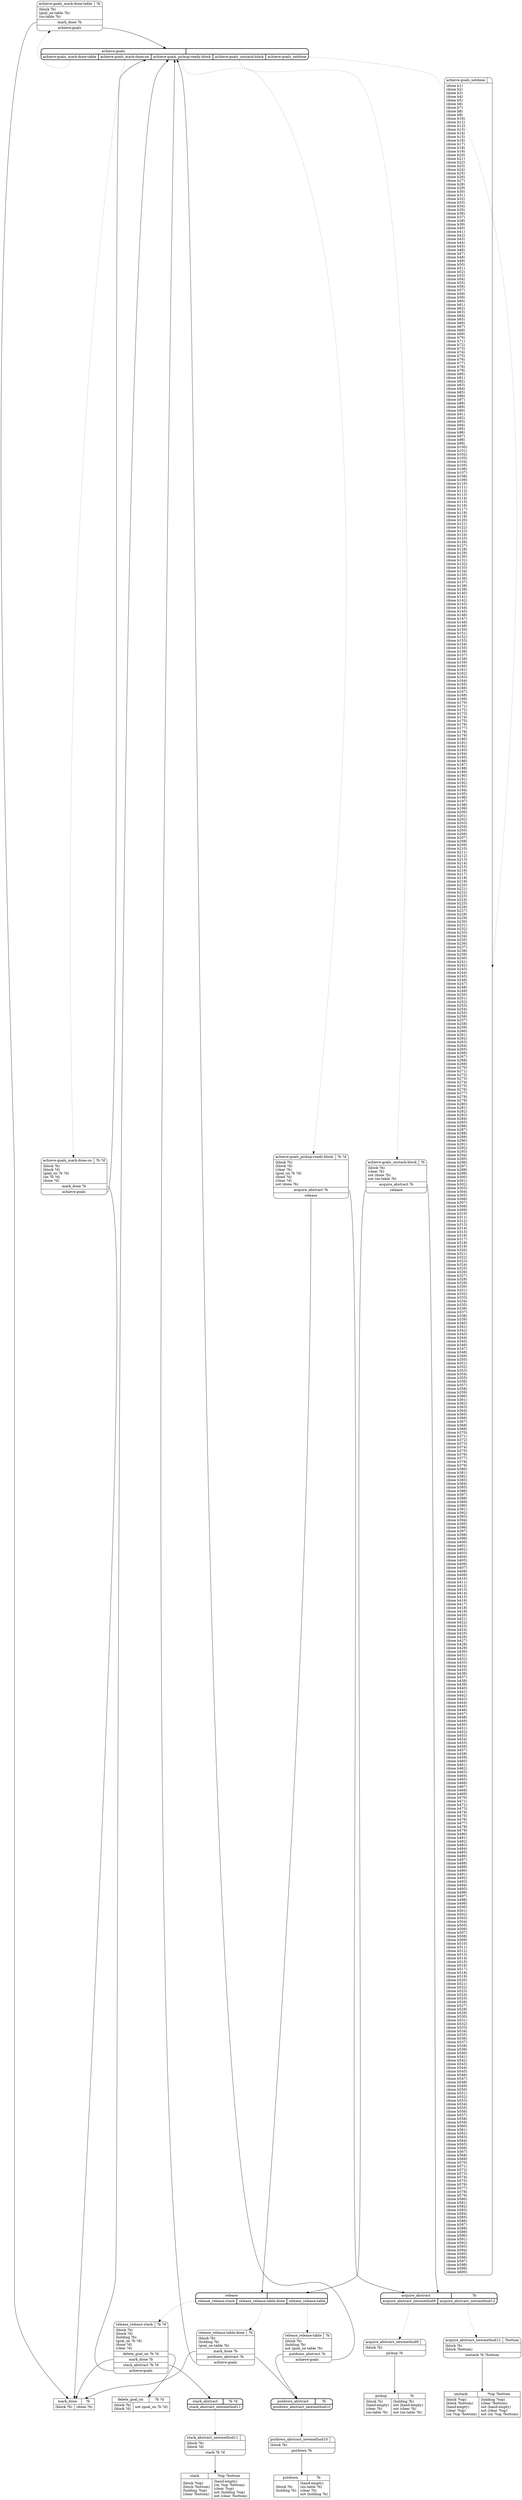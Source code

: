 // Generated by Hype
digraph "blocks" {
  nodesep=1
  ranksep=1
  // Operators
  node [shape=record]
  "mark_done" [
    label="{{\N|?b}|{(block ?b)\l|(done ?b)\l}}"
  ]
  "delete_goal_on" [
    label="{{\N|?b ?d}|{(block ?b)\l(block ?d)\l|not (goal_on ?b ?d)\l}}"
  ]
  "pickup" [
    label="{{\N|?b}|{(block ?b)\l(hand-empty)\l(clear ?b)\l(on-table ?b)\l|(holding ?b)\lnot (hand-empty)\lnot (clear ?b)\lnot (on-table ?b)\l}}"
  ]
  "putdown" [
    label="{{\N|?b}|{(block ?b)\l(holding ?b)\l|(hand-empty)\l(on-table ?b)\l(clear ?b)\lnot (holding ?b)\l}}"
  ]
  "stack" [
    label="{{\N|?top ?bottom}|{(block ?top)\l(block ?bottom)\l(holding ?top)\l(clear ?bottom)\l|(hand-empty)\l(on ?top ?bottom)\l(clear ?top)\lnot (holding ?top)\lnot (clear ?bottom)\l}}"
  ]
  "unstack" [
    label="{{\N|?top ?bottom}|{(block ?top)\l(block ?bottom)\l(hand-empty)\l(clear ?top)\l(on ?top ?bottom)\l|(holding ?top)\l(clear ?bottom)\lnot (hand-empty)\lnot (clear ?top)\lnot (on ?top ?bottom)\l}}"
  ]
  // Methods
  node [shape=Mrecord]
  "achieve-goals" [
    style=bold
    label="{{\N|}|{<0>achieve-goals_mark-done-table|<1>achieve-goals_mark-done-on|<2>achieve-goals_pickup-ready-block|<3>achieve-goals_unstack-block|<4>achieve-goals_setdone}}"
  ]
  "achieve-goals_mark-done-table" [
    label="{{\N|?b}|(block ?b)\l(goal_on-table ?b)\l(on-table ?b)\l|<0>mark_done ?b|<1>achieve-goals}"
  ]
  "achieve-goals":0 -> "achieve-goals_mark-done-table" [style=dotted]
  "achieve-goals_mark-done-table":0 -> "mark_done"
  "achieve-goals_mark-done-table":1 -> "achieve-goals"
  "achieve-goals_mark-done-on" [
    label="{{\N|?b ?d}|(block ?b)\l(block ?d)\l(goal_on ?b ?d)\l(on ?b ?d)\l(done ?d)\l|<0>mark_done ?b|<1>achieve-goals}"
  ]
  "achieve-goals":1 -> "achieve-goals_mark-done-on" [style=dotted]
  "achieve-goals_mark-done-on":0 -> "mark_done"
  "achieve-goals_mark-done-on":1 -> "achieve-goals"
  "achieve-goals_pickup-ready-block" [
    label="{{\N|?b ?d}|(block ?b)\l(block ?d)\l(clear ?b)\l(goal_on ?b ?d)\l(done ?d)\l(clear ?d)\lnot (done ?b)\l|<0>acquire_abstract ?b|<1>release}"
  ]
  "achieve-goals":2 -> "achieve-goals_pickup-ready-block" [style=dotted]
  "achieve-goals_pickup-ready-block":0 -> "acquire_abstract"
  "achieve-goals_pickup-ready-block":1 -> "release"
  "achieve-goals_unstack-block" [
    label="{{\N|?b}|(block ?b)\l(clear ?b)\lnot (done ?b)\lnot (on-table ?b)\l|<0>acquire_abstract ?b|<1>release}"
  ]
  "achieve-goals":3 -> "achieve-goals_unstack-block" [style=dotted]
  "achieve-goals_unstack-block":0 -> "acquire_abstract"
  "achieve-goals_unstack-block":1 -> "release"
  "achieve-goals_setdone" [
    label="{{\N|}|(done b1)\l(done b2)\l(done b3)\l(done b4)\l(done b5)\l(done b6)\l(done b7)\l(done b8)\l(done b9)\l(done b10)\l(done b11)\l(done b12)\l(done b13)\l(done b14)\l(done b15)\l(done b16)\l(done b17)\l(done b18)\l(done b19)\l(done b20)\l(done b21)\l(done b22)\l(done b23)\l(done b24)\l(done b25)\l(done b26)\l(done b27)\l(done b28)\l(done b29)\l(done b30)\l(done b31)\l(done b32)\l(done b33)\l(done b34)\l(done b35)\l(done b36)\l(done b37)\l(done b38)\l(done b39)\l(done b40)\l(done b41)\l(done b42)\l(done b43)\l(done b44)\l(done b45)\l(done b46)\l(done b47)\l(done b48)\l(done b49)\l(done b50)\l(done b51)\l(done b52)\l(done b53)\l(done b54)\l(done b55)\l(done b56)\l(done b57)\l(done b58)\l(done b59)\l(done b60)\l(done b61)\l(done b62)\l(done b63)\l(done b64)\l(done b65)\l(done b66)\l(done b67)\l(done b68)\l(done b69)\l(done b70)\l(done b71)\l(done b72)\l(done b73)\l(done b74)\l(done b75)\l(done b76)\l(done b77)\l(done b78)\l(done b79)\l(done b80)\l(done b81)\l(done b82)\l(done b83)\l(done b84)\l(done b85)\l(done b86)\l(done b87)\l(done b88)\l(done b89)\l(done b90)\l(done b91)\l(done b92)\l(done b93)\l(done b94)\l(done b95)\l(done b96)\l(done b97)\l(done b98)\l(done b99)\l(done b100)\l(done b101)\l(done b102)\l(done b103)\l(done b104)\l(done b105)\l(done b106)\l(done b107)\l(done b108)\l(done b109)\l(done b110)\l(done b111)\l(done b112)\l(done b113)\l(done b114)\l(done b115)\l(done b116)\l(done b117)\l(done b118)\l(done b119)\l(done b120)\l(done b121)\l(done b122)\l(done b123)\l(done b124)\l(done b125)\l(done b126)\l(done b127)\l(done b128)\l(done b129)\l(done b130)\l(done b131)\l(done b132)\l(done b133)\l(done b134)\l(done b135)\l(done b136)\l(done b137)\l(done b138)\l(done b139)\l(done b140)\l(done b141)\l(done b142)\l(done b143)\l(done b144)\l(done b145)\l(done b146)\l(done b147)\l(done b148)\l(done b149)\l(done b150)\l(done b151)\l(done b152)\l(done b153)\l(done b154)\l(done b155)\l(done b156)\l(done b157)\l(done b158)\l(done b159)\l(done b160)\l(done b161)\l(done b162)\l(done b163)\l(done b164)\l(done b165)\l(done b166)\l(done b167)\l(done b168)\l(done b169)\l(done b170)\l(done b171)\l(done b172)\l(done b173)\l(done b174)\l(done b175)\l(done b176)\l(done b177)\l(done b178)\l(done b179)\l(done b180)\l(done b181)\l(done b182)\l(done b183)\l(done b184)\l(done b185)\l(done b186)\l(done b187)\l(done b188)\l(done b189)\l(done b190)\l(done b191)\l(done b192)\l(done b193)\l(done b194)\l(done b195)\l(done b196)\l(done b197)\l(done b198)\l(done b199)\l(done b200)\l(done b201)\l(done b202)\l(done b203)\l(done b204)\l(done b205)\l(done b206)\l(done b207)\l(done b208)\l(done b209)\l(done b210)\l(done b211)\l(done b212)\l(done b213)\l(done b214)\l(done b215)\l(done b216)\l(done b217)\l(done b218)\l(done b219)\l(done b220)\l(done b221)\l(done b222)\l(done b223)\l(done b224)\l(done b225)\l(done b226)\l(done b227)\l(done b228)\l(done b229)\l(done b230)\l(done b231)\l(done b232)\l(done b233)\l(done b234)\l(done b235)\l(done b236)\l(done b237)\l(done b238)\l(done b239)\l(done b240)\l(done b241)\l(done b242)\l(done b243)\l(done b244)\l(done b245)\l(done b246)\l(done b247)\l(done b248)\l(done b249)\l(done b250)\l(done b251)\l(done b252)\l(done b253)\l(done b254)\l(done b255)\l(done b256)\l(done b257)\l(done b258)\l(done b259)\l(done b260)\l(done b261)\l(done b262)\l(done b263)\l(done b264)\l(done b265)\l(done b266)\l(done b267)\l(done b268)\l(done b269)\l(done b270)\l(done b271)\l(done b272)\l(done b273)\l(done b274)\l(done b275)\l(done b276)\l(done b277)\l(done b278)\l(done b279)\l(done b280)\l(done b281)\l(done b282)\l(done b283)\l(done b284)\l(done b285)\l(done b286)\l(done b287)\l(done b288)\l(done b289)\l(done b290)\l(done b291)\l(done b292)\l(done b293)\l(done b294)\l(done b295)\l(done b296)\l(done b297)\l(done b298)\l(done b299)\l(done b300)\l(done b301)\l(done b302)\l(done b303)\l(done b304)\l(done b305)\l(done b306)\l(done b307)\l(done b308)\l(done b309)\l(done b310)\l(done b311)\l(done b312)\l(done b313)\l(done b314)\l(done b315)\l(done b316)\l(done b317)\l(done b318)\l(done b319)\l(done b320)\l(done b321)\l(done b322)\l(done b323)\l(done b324)\l(done b325)\l(done b326)\l(done b327)\l(done b328)\l(done b329)\l(done b330)\l(done b331)\l(done b332)\l(done b333)\l(done b334)\l(done b335)\l(done b336)\l(done b337)\l(done b338)\l(done b339)\l(done b340)\l(done b341)\l(done b342)\l(done b343)\l(done b344)\l(done b345)\l(done b346)\l(done b347)\l(done b348)\l(done b349)\l(done b350)\l(done b351)\l(done b352)\l(done b353)\l(done b354)\l(done b355)\l(done b356)\l(done b357)\l(done b358)\l(done b359)\l(done b360)\l(done b361)\l(done b362)\l(done b363)\l(done b364)\l(done b365)\l(done b366)\l(done b367)\l(done b368)\l(done b369)\l(done b370)\l(done b371)\l(done b372)\l(done b373)\l(done b374)\l(done b375)\l(done b376)\l(done b377)\l(done b378)\l(done b379)\l(done b380)\l(done b381)\l(done b382)\l(done b383)\l(done b384)\l(done b385)\l(done b386)\l(done b387)\l(done b388)\l(done b389)\l(done b390)\l(done b391)\l(done b392)\l(done b393)\l(done b394)\l(done b395)\l(done b396)\l(done b397)\l(done b398)\l(done b399)\l(done b400)\l(done b401)\l(done b402)\l(done b403)\l(done b404)\l(done b405)\l(done b406)\l(done b407)\l(done b408)\l(done b409)\l(done b410)\l(done b411)\l(done b412)\l(done b413)\l(done b414)\l(done b415)\l(done b416)\l(done b417)\l(done b418)\l(done b419)\l(done b420)\l(done b421)\l(done b422)\l(done b423)\l(done b424)\l(done b425)\l(done b426)\l(done b427)\l(done b428)\l(done b429)\l(done b430)\l(done b431)\l(done b432)\l(done b433)\l(done b434)\l(done b435)\l(done b436)\l(done b437)\l(done b438)\l(done b439)\l(done b440)\l(done b441)\l(done b442)\l(done b443)\l(done b444)\l(done b445)\l(done b446)\l(done b447)\l(done b448)\l(done b449)\l(done b450)\l(done b451)\l(done b452)\l(done b453)\l(done b454)\l(done b455)\l(done b456)\l(done b457)\l(done b458)\l(done b459)\l(done b460)\l(done b461)\l(done b462)\l(done b463)\l(done b464)\l(done b465)\l(done b466)\l(done b467)\l(done b468)\l(done b469)\l(done b470)\l(done b471)\l(done b472)\l(done b473)\l(done b474)\l(done b475)\l(done b476)\l(done b477)\l(done b478)\l(done b479)\l(done b480)\l(done b481)\l(done b482)\l(done b483)\l(done b484)\l(done b485)\l(done b486)\l(done b487)\l(done b488)\l(done b489)\l(done b490)\l(done b491)\l(done b492)\l(done b493)\l(done b494)\l(done b495)\l(done b496)\l(done b497)\l(done b498)\l(done b499)\l(done b500)\l(done b501)\l(done b502)\l(done b503)\l(done b504)\l(done b505)\l(done b506)\l(done b507)\l(done b508)\l(done b509)\l(done b510)\l(done b511)\l(done b512)\l(done b513)\l(done b514)\l(done b515)\l(done b516)\l(done b517)\l(done b518)\l(done b519)\l(done b520)\l(done b521)\l(done b522)\l(done b523)\l(done b524)\l(done b525)\l(done b526)\l(done b527)\l(done b528)\l(done b529)\l(done b530)\l(done b531)\l(done b532)\l(done b533)\l(done b534)\l(done b535)\l(done b536)\l(done b537)\l(done b538)\l(done b539)\l(done b540)\l(done b541)\l(done b542)\l(done b543)\l(done b544)\l(done b545)\l(done b546)\l(done b547)\l(done b548)\l(done b549)\l(done b550)\l(done b551)\l(done b552)\l(done b553)\l(done b554)\l(done b555)\l(done b556)\l(done b557)\l(done b558)\l(done b559)\l(done b560)\l(done b561)\l(done b562)\l(done b563)\l(done b564)\l(done b565)\l(done b566)\l(done b567)\l(done b568)\l(done b569)\l(done b570)\l(done b571)\l(done b572)\l(done b573)\l(done b574)\l(done b575)\l(done b576)\l(done b577)\l(done b578)\l(done b579)\l(done b580)\l(done b581)\l(done b582)\l(done b583)\l(done b584)\l(done b585)\l(done b586)\l(done b587)\l(done b588)\l(done b589)\l(done b590)\l(done b591)\l(done b592)\l(done b593)\l(done b594)\l(done b595)\l(done b596)\l(done b597)\l(done b598)\l(done b599)\l(done b600)\l}"
  ]
  "achieve-goals":4 -> "achieve-goals_setdone" [style=dotted]
  "release" [
    style=bold
    label="{{\N|}|{<0>release_release-stack|<1>release_release-table-done|<2>release_release-table}}"
  ]
  "release_release-stack" [
    label="{{\N|?b ?d}|(block ?b)\l(block ?d)\l(holding ?b)\l(goal_on ?b ?d)\l(done ?d)\l(clear ?d)\l|<0>delete_goal_on ?b ?d|<1>mark_done ?b|<2>stack_abstract ?b ?d|<3>achieve-goals}"
  ]
  "release":0 -> "release_release-stack" [style=dotted]
  "release_release-stack":0 -> "delete_goal_on"
  "release_release-stack":1 -> "mark_done"
  "release_release-stack":2 -> "stack_abstract"
  "release_release-stack":3 -> "achieve-goals"
  "release_release-table-done" [
    label="{{\N|?b}|(block ?b)\l(holding ?b)\l(goal_on-table ?b)\l|<0>mark_done ?b|<1>putdown_abstract ?b|<2>achieve-goals}"
  ]
  "release":1 -> "release_release-table-done" [style=dotted]
  "release_release-table-done":0 -> "mark_done"
  "release_release-table-done":1 -> "putdown_abstract"
  "release_release-table-done":2 -> "achieve-goals"
  "release_release-table" [
    label="{{\N|?b}|(block ?b)\l(holding ?b)\lnot (goal_on-table ?b)\l|<0>putdown_abstract ?b|<1>achieve-goals}"
  ]
  "release":2 -> "release_release-table" [style=dotted]
  "release_release-table":0 -> "putdown_abstract"
  "release_release-table":1 -> "achieve-goals"
  "putdown_abstract" [
    style=bold
    label="{{\N|?b}|{<0>putdown_abstract_newmethod10}}"
  ]
  "putdown_abstract_newmethod10" [
    label="{{\N|}|(block ?b)\l|<0>putdown ?b}"
  ]
  "putdown_abstract":0 -> "putdown_abstract_newmethod10" [style=dotted]
  "putdown_abstract_newmethod10":0 -> "putdown"
  "stack_abstract" [
    style=bold
    label="{{\N|?b ?d}|{<0>stack_abstract_newmethod11}}"
  ]
  "stack_abstract_newmethod11" [
    label="{{\N|}|(block ?b)\l(block ?d)\l|<0>stack ?b ?d}"
  ]
  "stack_abstract":0 -> "stack_abstract_newmethod11" [style=dotted]
  "stack_abstract_newmethod11":0 -> "stack"
  "acquire_abstract" [
    style=bold
    label="{{\N|?b}|{<0>acquire_abstract_newmethod9|<1>acquire_abstract_newmethod12}}"
  ]
  "acquire_abstract_newmethod9" [
    label="{{\N|}|(block ?b)\l|<0>pickup ?b}"
  ]
  "acquire_abstract":0 -> "acquire_abstract_newmethod9" [style=dotted]
  "acquire_abstract_newmethod9":0 -> "pickup"
  "acquire_abstract_newmethod12" [
    label="{{\N|?bottom}|(block ?b)\l(block ?bottom)\l|<0>unstack ?b ?bottom}"
  ]
  "acquire_abstract":1 -> "acquire_abstract_newmethod12" [style=dotted]
  "acquire_abstract_newmethod12":0 -> "unstack"
}